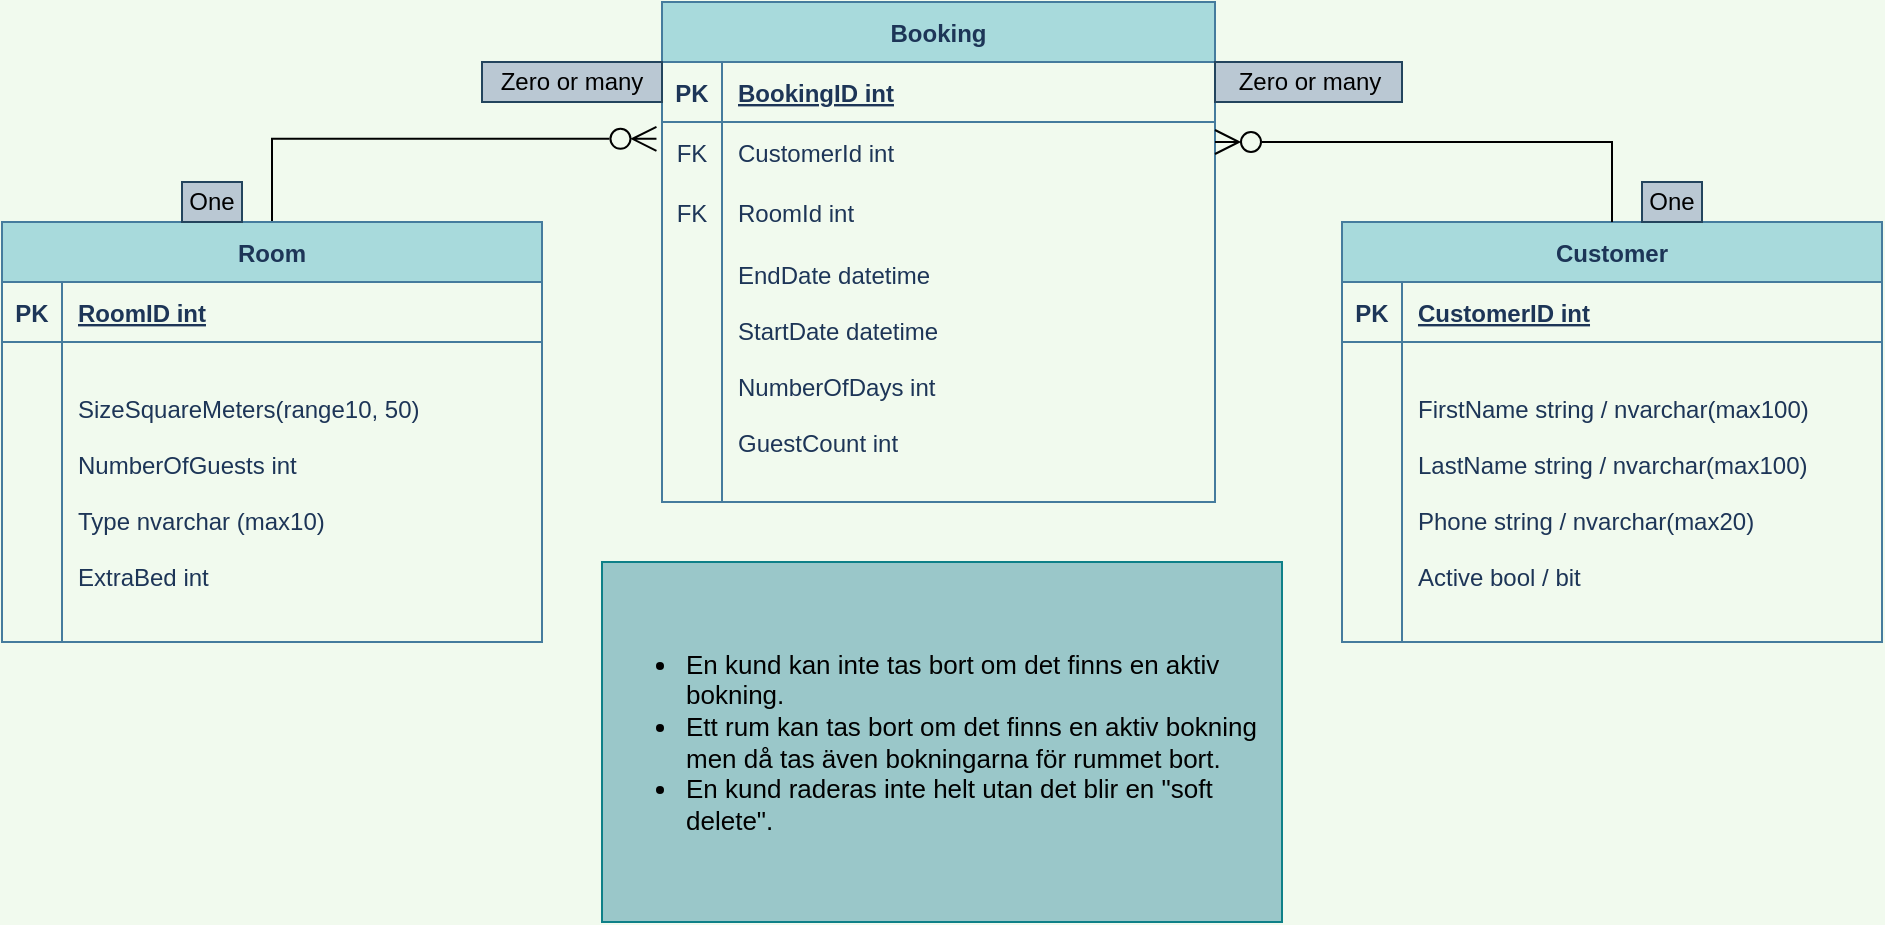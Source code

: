 <mxfile version="20.6.2" type="device"><diagram id="uxcJAp8ZWIvbBPf6CyUV" name="Sida-1"><mxGraphModel dx="1024" dy="604" grid="1" gridSize="10" guides="1" tooltips="1" connect="1" arrows="1" fold="1" page="1" pageScale="1" pageWidth="827" pageHeight="1169" background="#F1FAEE" math="0" shadow="0"><root><mxCell id="0"/><mxCell id="1" parent="0"/><mxCell id="oD5OU6qJJg4MiovOP013-13" style="edgeStyle=orthogonalEdgeStyle;rounded=0;orthogonalLoop=1;jettySize=auto;html=1;entryX=-0.01;entryY=0.28;entryDx=0;entryDy=0;entryPerimeter=0;startArrow=none;startFill=0;endArrow=ERzeroToMany;endFill=0;strokeWidth=1;endSize=10;" parent="1" source="YhSoo6fq5v7C-0EKnRnC-1" target="YhSoo6fq5v7C-0EKnRnC-31" edge="1"><mxGeometry relative="1" as="geometry"/></mxCell><mxCell id="YhSoo6fq5v7C-0EKnRnC-1" value="Room" style="shape=table;startSize=30;container=1;collapsible=1;childLayout=tableLayout;fixedRows=1;rowLines=0;fontStyle=1;align=center;resizeLast=1;fontColor=#1D3557;strokeColor=#457B9D;fillColor=#A8DADC;" parent="1" vertex="1"><mxGeometry x="70" y="210" width="270" height="210" as="geometry"/></mxCell><mxCell id="YhSoo6fq5v7C-0EKnRnC-2" value="" style="shape=tableRow;horizontal=0;startSize=0;swimlaneHead=0;swimlaneBody=0;fillColor=none;collapsible=0;dropTarget=0;points=[[0,0.5],[1,0.5]];portConstraint=eastwest;top=0;left=0;right=0;bottom=1;fontColor=#1D3557;strokeColor=#457B9D;" parent="YhSoo6fq5v7C-0EKnRnC-1" vertex="1"><mxGeometry y="30" width="270" height="30" as="geometry"/></mxCell><mxCell id="YhSoo6fq5v7C-0EKnRnC-3" value="PK" style="shape=partialRectangle;connectable=0;fillColor=none;top=0;left=0;bottom=0;right=0;fontStyle=1;overflow=hidden;fontColor=#1D3557;strokeColor=#457B9D;" parent="YhSoo6fq5v7C-0EKnRnC-2" vertex="1"><mxGeometry width="30" height="30" as="geometry"><mxRectangle width="30" height="30" as="alternateBounds"/></mxGeometry></mxCell><mxCell id="YhSoo6fq5v7C-0EKnRnC-4" value="RoomID int" style="shape=partialRectangle;connectable=0;fillColor=none;top=0;left=0;bottom=0;right=0;align=left;spacingLeft=6;fontStyle=5;overflow=hidden;fontColor=#1D3557;strokeColor=#457B9D;" parent="YhSoo6fq5v7C-0EKnRnC-2" vertex="1"><mxGeometry x="30" width="240" height="30" as="geometry"><mxRectangle width="240" height="30" as="alternateBounds"/></mxGeometry></mxCell><mxCell id="YhSoo6fq5v7C-0EKnRnC-5" value="" style="shape=tableRow;horizontal=0;startSize=0;swimlaneHead=0;swimlaneBody=0;fillColor=none;collapsible=0;dropTarget=0;points=[[0,0.5],[1,0.5]];portConstraint=eastwest;top=0;left=0;right=0;bottom=0;fontColor=#1D3557;strokeColor=#457B9D;" parent="YhSoo6fq5v7C-0EKnRnC-1" vertex="1"><mxGeometry y="60" width="270" height="150" as="geometry"/></mxCell><mxCell id="YhSoo6fq5v7C-0EKnRnC-6" value="" style="shape=partialRectangle;connectable=0;fillColor=none;top=0;left=0;bottom=0;right=0;editable=1;overflow=hidden;fontColor=#1D3557;strokeColor=#457B9D;" parent="YhSoo6fq5v7C-0EKnRnC-5" vertex="1"><mxGeometry width="30" height="150" as="geometry"><mxRectangle width="30" height="150" as="alternateBounds"/></mxGeometry></mxCell><mxCell id="YhSoo6fq5v7C-0EKnRnC-7" value="SizeSquareMeters(range10, 50)&#10;&#10;NumberOfGuests int&#10;&#10;Type nvarchar (max10)&#10;&#10;ExtraBed int" style="shape=partialRectangle;connectable=0;fillColor=none;top=0;left=0;bottom=0;right=0;align=left;spacingLeft=6;overflow=hidden;fontColor=#1D3557;strokeColor=#457B9D;" parent="YhSoo6fq5v7C-0EKnRnC-5" vertex="1"><mxGeometry x="30" width="240" height="150" as="geometry"><mxRectangle width="240" height="150" as="alternateBounds"/></mxGeometry></mxCell><mxCell id="YhSoo6fq5v7C-0EKnRnC-14" value="Customer" style="shape=table;startSize=30;container=1;collapsible=1;childLayout=tableLayout;fixedRows=1;rowLines=0;fontStyle=1;align=center;resizeLast=1;fontColor=#1D3557;strokeColor=#457B9D;fillColor=#A8DADC;" parent="1" vertex="1"><mxGeometry x="740" y="210" width="270" height="210" as="geometry"/></mxCell><mxCell id="YhSoo6fq5v7C-0EKnRnC-15" value="" style="shape=tableRow;horizontal=0;startSize=0;swimlaneHead=0;swimlaneBody=0;fillColor=none;collapsible=0;dropTarget=0;points=[[0,0.5],[1,0.5]];portConstraint=eastwest;top=0;left=0;right=0;bottom=1;fontColor=#1D3557;strokeColor=#457B9D;" parent="YhSoo6fq5v7C-0EKnRnC-14" vertex="1"><mxGeometry y="30" width="270" height="30" as="geometry"/></mxCell><mxCell id="YhSoo6fq5v7C-0EKnRnC-16" value="PK" style="shape=partialRectangle;connectable=0;fillColor=none;top=0;left=0;bottom=0;right=0;fontStyle=1;overflow=hidden;fontColor=#1D3557;strokeColor=#457B9D;" parent="YhSoo6fq5v7C-0EKnRnC-15" vertex="1"><mxGeometry width="30" height="30" as="geometry"><mxRectangle width="30" height="30" as="alternateBounds"/></mxGeometry></mxCell><mxCell id="YhSoo6fq5v7C-0EKnRnC-17" value="CustomerID int" style="shape=partialRectangle;connectable=0;fillColor=none;top=0;left=0;bottom=0;right=0;align=left;spacingLeft=6;fontStyle=5;overflow=hidden;fontColor=#1D3557;strokeColor=#457B9D;" parent="YhSoo6fq5v7C-0EKnRnC-15" vertex="1"><mxGeometry x="30" width="240" height="30" as="geometry"><mxRectangle width="240" height="30" as="alternateBounds"/></mxGeometry></mxCell><mxCell id="YhSoo6fq5v7C-0EKnRnC-18" value="" style="shape=tableRow;horizontal=0;startSize=0;swimlaneHead=0;swimlaneBody=0;fillColor=none;collapsible=0;dropTarget=0;points=[[0,0.5],[1,0.5]];portConstraint=eastwest;top=0;left=0;right=0;bottom=0;fontColor=#1D3557;strokeColor=#457B9D;" parent="YhSoo6fq5v7C-0EKnRnC-14" vertex="1"><mxGeometry y="60" width="270" height="150" as="geometry"/></mxCell><mxCell id="YhSoo6fq5v7C-0EKnRnC-19" value="" style="shape=partialRectangle;connectable=0;fillColor=none;top=0;left=0;bottom=0;right=0;editable=1;overflow=hidden;fontColor=#1D3557;strokeColor=#457B9D;" parent="YhSoo6fq5v7C-0EKnRnC-18" vertex="1"><mxGeometry width="30" height="150" as="geometry"><mxRectangle width="30" height="150" as="alternateBounds"/></mxGeometry></mxCell><mxCell id="YhSoo6fq5v7C-0EKnRnC-20" value="FirstName string / nvarchar(max100)&#10;&#10;LastName string / nvarchar(max100)&#10;&#10;Phone string / nvarchar(max20)&#10;&#10;Active bool / bit" style="shape=partialRectangle;connectable=0;fillColor=none;top=0;left=0;bottom=0;right=0;align=left;spacingLeft=6;overflow=hidden;fontColor=#1D3557;strokeColor=#457B9D;" parent="YhSoo6fq5v7C-0EKnRnC-18" vertex="1"><mxGeometry x="30" width="240" height="150" as="geometry"><mxRectangle width="240" height="150" as="alternateBounds"/></mxGeometry></mxCell><mxCell id="YhSoo6fq5v7C-0EKnRnC-27" value="Booking" style="shape=table;startSize=30;container=1;collapsible=1;childLayout=tableLayout;fixedRows=1;rowLines=0;fontStyle=1;align=center;resizeLast=1;fontColor=#1D3557;strokeColor=#457B9D;fillColor=#A8DADC;" parent="1" vertex="1"><mxGeometry x="400" y="100" width="276.5" height="250" as="geometry"/></mxCell><mxCell id="YhSoo6fq5v7C-0EKnRnC-28" value="" style="shape=tableRow;horizontal=0;startSize=0;swimlaneHead=0;swimlaneBody=0;fillColor=none;collapsible=0;dropTarget=0;points=[[0,0.5],[1,0.5]];portConstraint=eastwest;top=0;left=0;right=0;bottom=1;fontColor=#1D3557;strokeColor=#457B9D;" parent="YhSoo6fq5v7C-0EKnRnC-27" vertex="1"><mxGeometry y="30" width="276.5" height="30" as="geometry"/></mxCell><mxCell id="YhSoo6fq5v7C-0EKnRnC-29" value="PK" style="shape=partialRectangle;connectable=0;fillColor=none;top=0;left=0;bottom=0;right=0;fontStyle=1;overflow=hidden;fontColor=#1D3557;strokeColor=#457B9D;" parent="YhSoo6fq5v7C-0EKnRnC-28" vertex="1"><mxGeometry width="30" height="30" as="geometry"><mxRectangle width="30" height="30" as="alternateBounds"/></mxGeometry></mxCell><mxCell id="YhSoo6fq5v7C-0EKnRnC-30" value="BookingID int" style="shape=partialRectangle;connectable=0;fillColor=none;top=0;left=0;bottom=0;right=0;align=left;spacingLeft=6;fontStyle=5;overflow=hidden;fontColor=#1D3557;strokeColor=#457B9D;" parent="YhSoo6fq5v7C-0EKnRnC-28" vertex="1"><mxGeometry x="30" width="246.5" height="30" as="geometry"><mxRectangle width="246.5" height="30" as="alternateBounds"/></mxGeometry></mxCell><mxCell id="YhSoo6fq5v7C-0EKnRnC-31" value="" style="shape=tableRow;horizontal=0;startSize=0;swimlaneHead=0;swimlaneBody=0;fillColor=none;collapsible=0;dropTarget=0;points=[[0,0.5],[1,0.5]];portConstraint=eastwest;top=0;left=0;right=0;bottom=0;fontColor=#1D3557;strokeColor=#457B9D;" parent="YhSoo6fq5v7C-0EKnRnC-27" vertex="1"><mxGeometry y="60" width="276.5" height="30" as="geometry"/></mxCell><mxCell id="YhSoo6fq5v7C-0EKnRnC-32" value="FK" style="shape=partialRectangle;connectable=0;fillColor=none;top=0;left=0;bottom=0;right=0;editable=1;overflow=hidden;fontColor=#1D3557;strokeColor=#457B9D;" parent="YhSoo6fq5v7C-0EKnRnC-31" vertex="1"><mxGeometry width="30" height="30" as="geometry"><mxRectangle width="30" height="30" as="alternateBounds"/></mxGeometry></mxCell><mxCell id="YhSoo6fq5v7C-0EKnRnC-33" value="CustomerId int" style="shape=partialRectangle;connectable=0;fillColor=none;top=0;left=0;bottom=0;right=0;align=left;spacingLeft=6;overflow=hidden;fontColor=#1D3557;strokeColor=#457B9D;" parent="YhSoo6fq5v7C-0EKnRnC-31" vertex="1"><mxGeometry x="30" width="246.5" height="30" as="geometry"><mxRectangle width="246.5" height="30" as="alternateBounds"/></mxGeometry></mxCell><mxCell id="YhSoo6fq5v7C-0EKnRnC-34" value="" style="shape=tableRow;horizontal=0;startSize=0;swimlaneHead=0;swimlaneBody=0;fillColor=none;collapsible=0;dropTarget=0;points=[[0,0.5],[1,0.5]];portConstraint=eastwest;top=0;left=0;right=0;bottom=0;fontColor=#1D3557;strokeColor=#457B9D;" parent="YhSoo6fq5v7C-0EKnRnC-27" vertex="1"><mxGeometry y="90" width="276.5" height="30" as="geometry"/></mxCell><mxCell id="YhSoo6fq5v7C-0EKnRnC-35" value="FK" style="shape=partialRectangle;connectable=0;fillColor=none;top=0;left=0;bottom=0;right=0;editable=1;overflow=hidden;fontColor=#1D3557;strokeColor=#457B9D;" parent="YhSoo6fq5v7C-0EKnRnC-34" vertex="1"><mxGeometry width="30" height="30" as="geometry"><mxRectangle width="30" height="30" as="alternateBounds"/></mxGeometry></mxCell><mxCell id="YhSoo6fq5v7C-0EKnRnC-36" value="RoomId int" style="shape=partialRectangle;connectable=0;fillColor=none;top=0;left=0;bottom=0;right=0;align=left;spacingLeft=6;overflow=hidden;fontColor=#1D3557;strokeColor=#457B9D;" parent="YhSoo6fq5v7C-0EKnRnC-34" vertex="1"><mxGeometry x="30" width="246.5" height="30" as="geometry"><mxRectangle width="246.5" height="30" as="alternateBounds"/></mxGeometry></mxCell><mxCell id="YhSoo6fq5v7C-0EKnRnC-37" value="" style="shape=tableRow;horizontal=0;startSize=0;swimlaneHead=0;swimlaneBody=0;fillColor=none;collapsible=0;dropTarget=0;points=[[0,0.5],[1,0.5]];portConstraint=eastwest;top=0;left=0;right=0;bottom=0;fontColor=#1D3557;strokeColor=#457B9D;" parent="YhSoo6fq5v7C-0EKnRnC-27" vertex="1"><mxGeometry y="120" width="276.5" height="130" as="geometry"/></mxCell><mxCell id="YhSoo6fq5v7C-0EKnRnC-38" value="" style="shape=partialRectangle;connectable=0;fillColor=none;top=0;left=0;bottom=0;right=0;editable=1;overflow=hidden;fontColor=#1D3557;strokeColor=#457B9D;" parent="YhSoo6fq5v7C-0EKnRnC-37" vertex="1"><mxGeometry width="30" height="130" as="geometry"><mxRectangle width="30" height="130" as="alternateBounds"/></mxGeometry></mxCell><mxCell id="YhSoo6fq5v7C-0EKnRnC-39" value="EndDate datetime&#10;&#10;StartDate datetime&#10;&#10;NumberOfDays int&#10;&#10;GuestCount int&#10;" style="shape=partialRectangle;connectable=0;fillColor=none;top=0;left=0;bottom=0;right=0;align=left;spacingLeft=6;overflow=hidden;fontColor=#1D3557;strokeColor=#457B9D;" parent="YhSoo6fq5v7C-0EKnRnC-37" vertex="1"><mxGeometry x="30" width="246.5" height="130" as="geometry"><mxRectangle width="246.5" height="130" as="alternateBounds"/></mxGeometry></mxCell><mxCell id="SjOS61LlfujwKOnhzvTt-17" style="edgeStyle=orthogonalEdgeStyle;rounded=0;orthogonalLoop=1;jettySize=auto;html=1;entryX=0.5;entryY=0;entryDx=0;entryDy=0;endArrow=none;endFill=0;startArrow=ERzeroToMany;startFill=0;strokeWidth=1;endSize=10;startSize=10;" parent="1" source="YhSoo6fq5v7C-0EKnRnC-31" target="YhSoo6fq5v7C-0EKnRnC-14" edge="1"><mxGeometry relative="1" as="geometry"><Array as="points"><mxPoint x="875" y="170"/></Array></mxGeometry></mxCell><mxCell id="oD5OU6qJJg4MiovOP013-6" value="" style="shape=partialRectangle;connectable=0;fillColor=none;top=0;left=0;bottom=0;right=0;align=left;spacingLeft=6;overflow=hidden;fontColor=#1D3557;strokeColor=#457B9D;" parent="1" vertex="1"><mxGeometry x="320" y="340" width="150" height="30" as="geometry"><mxRectangle width="150" height="30" as="alternateBounds"/></mxGeometry></mxCell><mxCell id="oD5OU6qJJg4MiovOP013-8" value="Zero or many" style="text;html=1;strokeColor=#23445d;fillColor=#bac8d3;align=center;verticalAlign=middle;whiteSpace=wrap;rounded=0;" parent="1" vertex="1"><mxGeometry x="310" y="130" width="90" height="20" as="geometry"/></mxCell><mxCell id="oD5OU6qJJg4MiovOP013-9" value="One" style="text;html=1;strokeColor=#23445d;fillColor=#bac8d3;align=center;verticalAlign=middle;whiteSpace=wrap;rounded=0;" parent="1" vertex="1"><mxGeometry x="160" y="190" width="30" height="20" as="geometry"/></mxCell><mxCell id="oD5OU6qJJg4MiovOP013-10" value="Zero or many" style="text;html=1;strokeColor=#23445d;fillColor=#bac8d3;align=center;verticalAlign=middle;whiteSpace=wrap;rounded=0;fillStyle=auto;" parent="1" vertex="1"><mxGeometry x="676.5" y="130" width="93.5" height="20" as="geometry"/></mxCell><mxCell id="oD5OU6qJJg4MiovOP013-11" value="One" style="text;html=1;strokeColor=#23445d;fillColor=#bac8d3;align=center;verticalAlign=middle;whiteSpace=wrap;rounded=0;" parent="1" vertex="1"><mxGeometry x="890" y="190" width="30" height="20" as="geometry"/></mxCell><mxCell id="-BIdH503vj_z3jYPvEPe-1" value="&lt;ul style=&quot;font-size: 13px;&quot;&gt;&lt;li&gt;En kund kan inte tas bort om det finns en aktiv bokning.&lt;/li&gt;&lt;li&gt;Ett rum kan tas bort om det finns en aktiv bokning men då tas även bokningarna för rummet bort.&amp;nbsp;&lt;/li&gt;&lt;li&gt;En kund raderas inte helt utan det blir en &quot;soft delete&quot;.&lt;/li&gt;&lt;/ul&gt;" style="text;html=1;strokeColor=#0e8088;fillColor=#9AC7C9;align=left;verticalAlign=middle;whiteSpace=wrap;rounded=0;gradientColor=none;fillStyle=solid;" vertex="1" parent="1"><mxGeometry x="370" y="380" width="340" height="180" as="geometry"/></mxCell></root></mxGraphModel></diagram></mxfile>